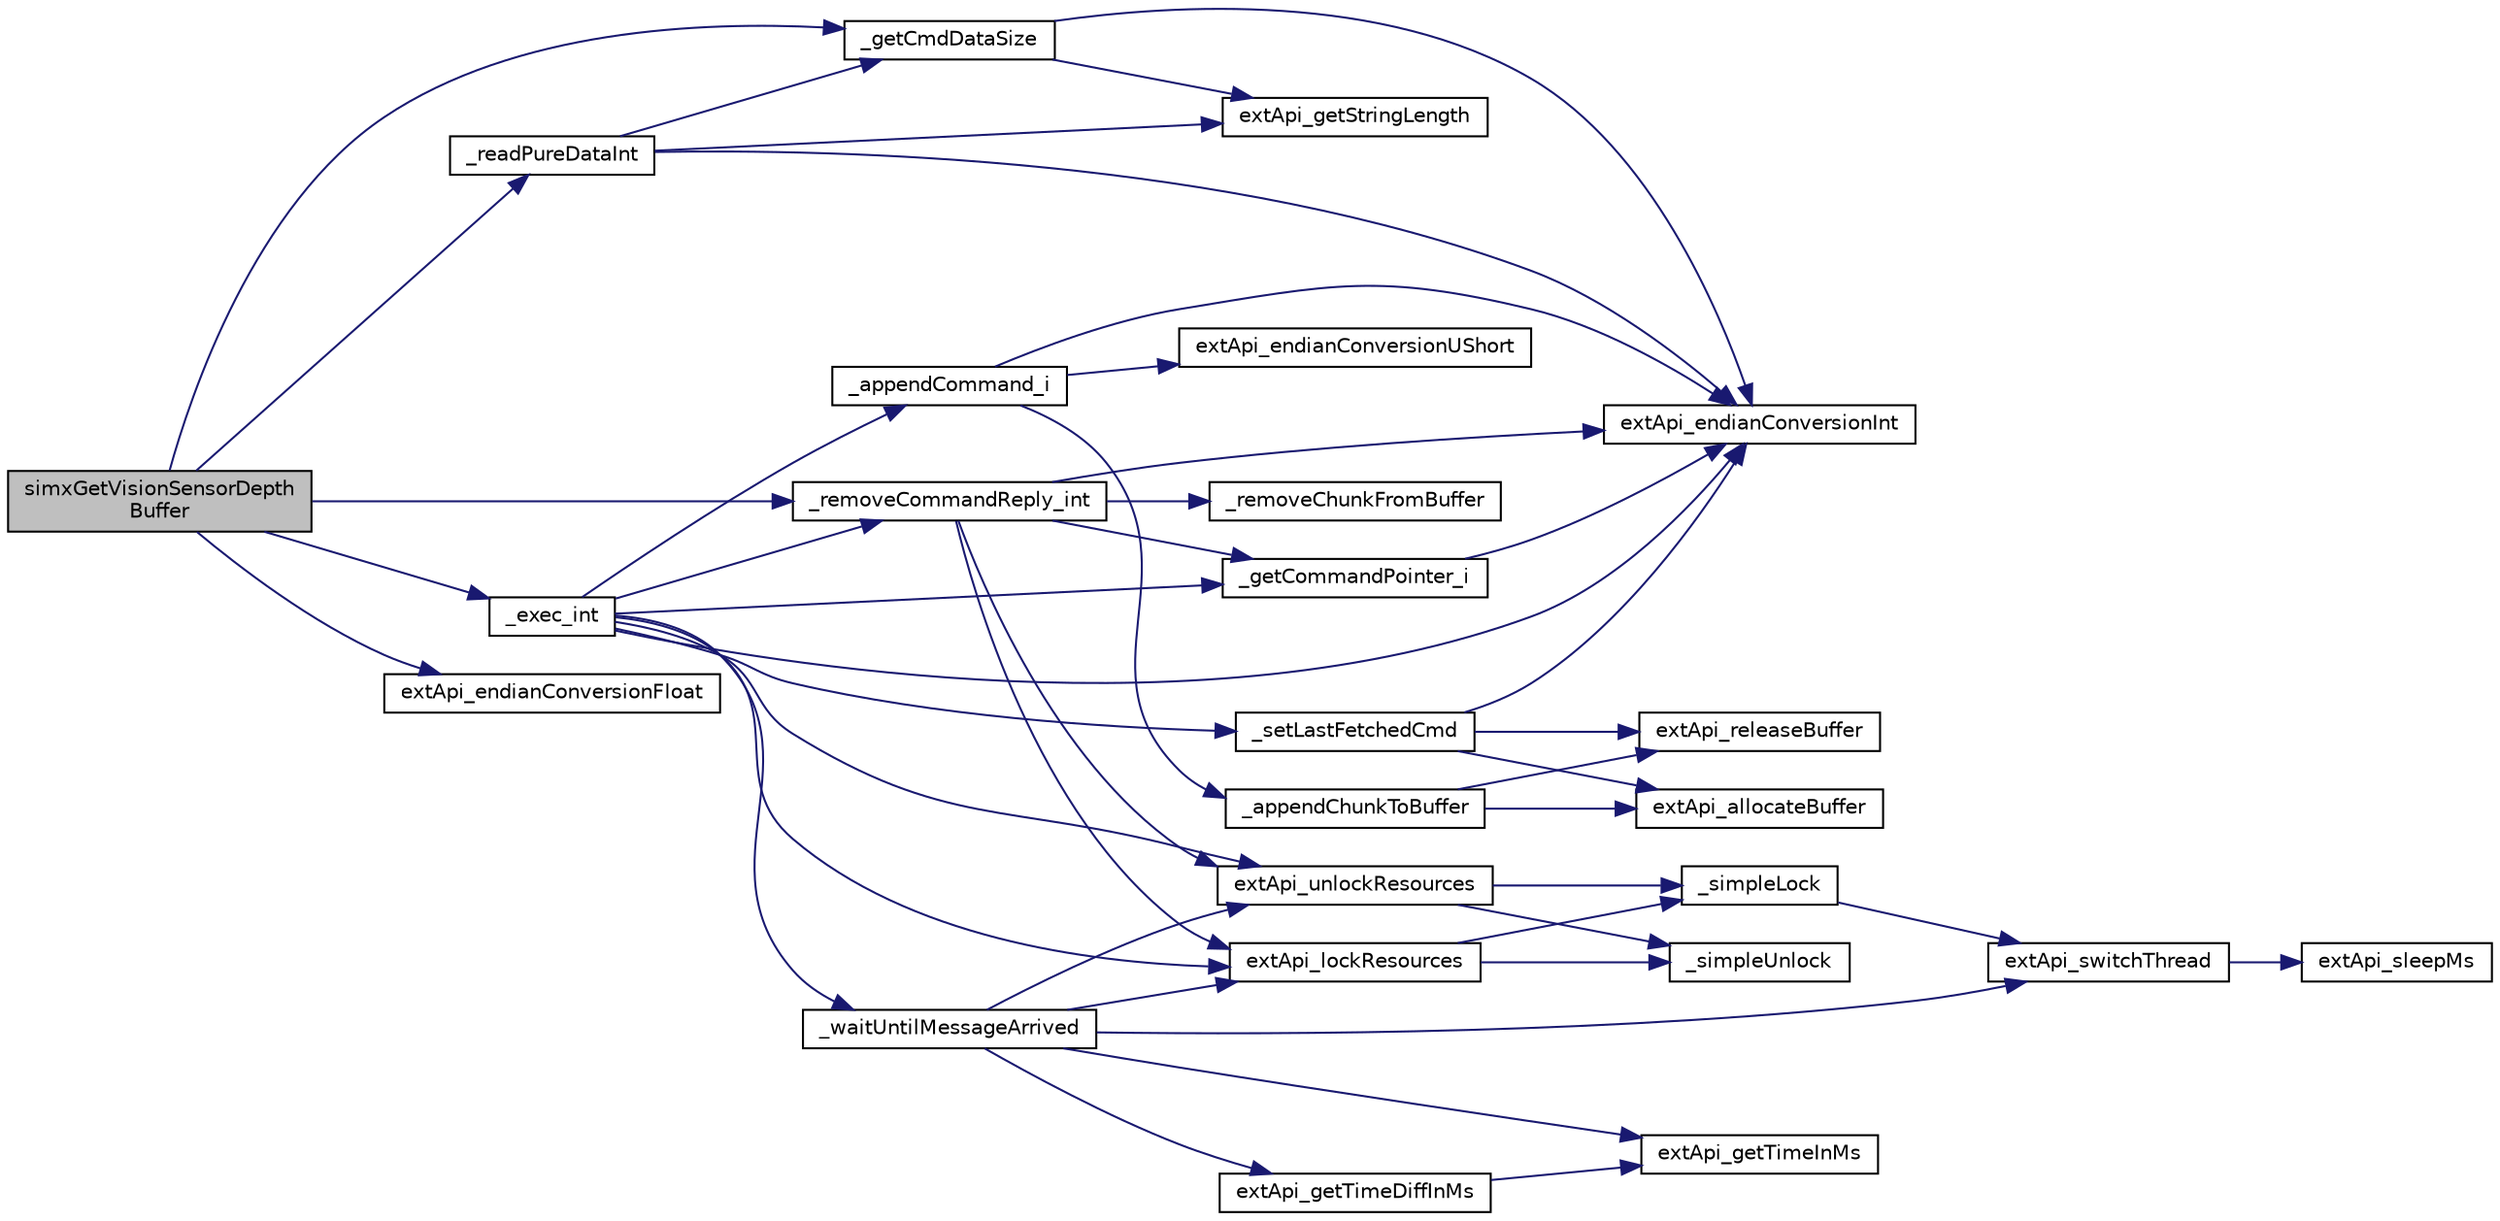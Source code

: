 digraph "simxGetVisionSensorDepthBuffer"
{
  edge [fontname="Helvetica",fontsize="10",labelfontname="Helvetica",labelfontsize="10"];
  node [fontname="Helvetica",fontsize="10",shape=record];
  rankdir="LR";
  Node1 [label="simxGetVisionSensorDepth\lBuffer",height=0.2,width=0.4,color="black", fillcolor="grey75", style="filled" fontcolor="black"];
  Node1 -> Node2 [color="midnightblue",fontsize="10",style="solid",fontname="Helvetica"];
  Node2 [label="_removeCommandReply_int",height=0.2,width=0.4,color="black", fillcolor="white", style="filled",URL="$ext_api_8c.html#a51441ce82ffdbca72699e159ead28822"];
  Node2 -> Node3 [color="midnightblue",fontsize="10",style="solid",fontname="Helvetica"];
  Node3 [label="extApi_lockResources",height=0.2,width=0.4,color="black", fillcolor="white", style="filled",URL="$ext_api_platform_8c.html#ad8acf16580444bfcd40c07e5fb342f85"];
  Node3 -> Node4 [color="midnightblue",fontsize="10",style="solid",fontname="Helvetica"];
  Node4 [label="_simpleLock",height=0.2,width=0.4,color="black", fillcolor="white", style="filled",URL="$ext_api_platform_8c.html#af55c00f32f997391a5ac17db423df304"];
  Node4 -> Node5 [color="midnightblue",fontsize="10",style="solid",fontname="Helvetica"];
  Node5 [label="extApi_switchThread",height=0.2,width=0.4,color="black", fillcolor="white", style="filled",URL="$ext_api_platform_8c.html#a385771ea61682609251bc86beb69449f"];
  Node5 -> Node6 [color="midnightblue",fontsize="10",style="solid",fontname="Helvetica"];
  Node6 [label="extApi_sleepMs",height=0.2,width=0.4,color="black", fillcolor="white", style="filled",URL="$ext_api_platform_8c.html#ab48366fe799ea73fc2650c65f463c7d3"];
  Node3 -> Node7 [color="midnightblue",fontsize="10",style="solid",fontname="Helvetica"];
  Node7 [label="_simpleUnlock",height=0.2,width=0.4,color="black", fillcolor="white", style="filled",URL="$ext_api_platform_8c.html#a9930a20c9af1b0df18f220200ed8ac54"];
  Node2 -> Node8 [color="midnightblue",fontsize="10",style="solid",fontname="Helvetica"];
  Node8 [label="_getCommandPointer_i",height=0.2,width=0.4,color="black", fillcolor="white", style="filled",URL="$ext_api_8c.html#a0d2d3655f774e52433af447535b63f31"];
  Node8 -> Node9 [color="midnightblue",fontsize="10",style="solid",fontname="Helvetica"];
  Node9 [label="extApi_endianConversionInt",height=0.2,width=0.4,color="black", fillcolor="white", style="filled",URL="$ext_api_platform_8c.html#a31eede90e2a9d23574e09a92ec626d9b"];
  Node2 -> Node10 [color="midnightblue",fontsize="10",style="solid",fontname="Helvetica"];
  Node10 [label="_removeChunkFromBuffer",height=0.2,width=0.4,color="black", fillcolor="white", style="filled",URL="$ext_api_8c.html#adaa820baed86efb2af6912461dd0759f"];
  Node2 -> Node9 [color="midnightblue",fontsize="10",style="solid",fontname="Helvetica"];
  Node2 -> Node11 [color="midnightblue",fontsize="10",style="solid",fontname="Helvetica"];
  Node11 [label="extApi_unlockResources",height=0.2,width=0.4,color="black", fillcolor="white", style="filled",URL="$ext_api_platform_8c.html#a858ff89e6f07ac05bf4a9ab9828cca8e"];
  Node11 -> Node4 [color="midnightblue",fontsize="10",style="solid",fontname="Helvetica"];
  Node11 -> Node7 [color="midnightblue",fontsize="10",style="solid",fontname="Helvetica"];
  Node1 -> Node12 [color="midnightblue",fontsize="10",style="solid",fontname="Helvetica"];
  Node12 [label="_exec_int",height=0.2,width=0.4,color="black", fillcolor="white", style="filled",URL="$ext_api_8c.html#a3f9fac4b9f89024076034ffa70db1116"];
  Node12 -> Node3 [color="midnightblue",fontsize="10",style="solid",fontname="Helvetica"];
  Node12 -> Node8 [color="midnightblue",fontsize="10",style="solid",fontname="Helvetica"];
  Node12 -> Node13 [color="midnightblue",fontsize="10",style="solid",fontname="Helvetica"];
  Node13 [label="_appendCommand_i",height=0.2,width=0.4,color="black", fillcolor="white", style="filled",URL="$ext_api_8c.html#af3068e561cfcc74e8ff2131fac89ba59"];
  Node13 -> Node9 [color="midnightblue",fontsize="10",style="solid",fontname="Helvetica"];
  Node13 -> Node14 [color="midnightblue",fontsize="10",style="solid",fontname="Helvetica"];
  Node14 [label="extApi_endianConversionUShort",height=0.2,width=0.4,color="black", fillcolor="white", style="filled",URL="$ext_api_platform_8c.html#aa3a4960cdcb852a68ce6d55b1182ff54"];
  Node13 -> Node15 [color="midnightblue",fontsize="10",style="solid",fontname="Helvetica"];
  Node15 [label="_appendChunkToBuffer",height=0.2,width=0.4,color="black", fillcolor="white", style="filled",URL="$ext_api_8c.html#a25b0daa282c12a21bb950a00c6fb8f98"];
  Node15 -> Node16 [color="midnightblue",fontsize="10",style="solid",fontname="Helvetica"];
  Node16 [label="extApi_allocateBuffer",height=0.2,width=0.4,color="black", fillcolor="white", style="filled",URL="$ext_api_platform_8c.html#a01476683f124c90fd8955898a63752da"];
  Node15 -> Node17 [color="midnightblue",fontsize="10",style="solid",fontname="Helvetica"];
  Node17 [label="extApi_releaseBuffer",height=0.2,width=0.4,color="black", fillcolor="white", style="filled",URL="$ext_api_platform_8c.html#ada561dfab99bba410fb79f824c89e8d4"];
  Node12 -> Node9 [color="midnightblue",fontsize="10",style="solid",fontname="Helvetica"];
  Node12 -> Node11 [color="midnightblue",fontsize="10",style="solid",fontname="Helvetica"];
  Node12 -> Node18 [color="midnightblue",fontsize="10",style="solid",fontname="Helvetica"];
  Node18 [label="_waitUntilMessageArrived",height=0.2,width=0.4,color="black", fillcolor="white", style="filled",URL="$ext_api_8c.html#a093b1d162341967b50d615045c748958"];
  Node18 -> Node19 [color="midnightblue",fontsize="10",style="solid",fontname="Helvetica"];
  Node19 [label="extApi_getTimeInMs",height=0.2,width=0.4,color="black", fillcolor="white", style="filled",URL="$ext_api_platform_8c.html#a915a300a3aac8128d8451c26c8eacf1e"];
  Node18 -> Node3 [color="midnightblue",fontsize="10",style="solid",fontname="Helvetica"];
  Node18 -> Node11 [color="midnightblue",fontsize="10",style="solid",fontname="Helvetica"];
  Node18 -> Node20 [color="midnightblue",fontsize="10",style="solid",fontname="Helvetica"];
  Node20 [label="extApi_getTimeDiffInMs",height=0.2,width=0.4,color="black", fillcolor="white", style="filled",URL="$ext_api_platform_8c.html#a61e044d8e6d5fea90947540ebe55b92c"];
  Node20 -> Node19 [color="midnightblue",fontsize="10",style="solid",fontname="Helvetica"];
  Node18 -> Node5 [color="midnightblue",fontsize="10",style="solid",fontname="Helvetica"];
  Node12 -> Node21 [color="midnightblue",fontsize="10",style="solid",fontname="Helvetica"];
  Node21 [label="_setLastFetchedCmd",height=0.2,width=0.4,color="black", fillcolor="white", style="filled",URL="$ext_api_8c.html#ad4cc41d2856011509d396a51f1d43666"];
  Node21 -> Node9 [color="midnightblue",fontsize="10",style="solid",fontname="Helvetica"];
  Node21 -> Node16 [color="midnightblue",fontsize="10",style="solid",fontname="Helvetica"];
  Node21 -> Node17 [color="midnightblue",fontsize="10",style="solid",fontname="Helvetica"];
  Node12 -> Node2 [color="midnightblue",fontsize="10",style="solid",fontname="Helvetica"];
  Node1 -> Node22 [color="midnightblue",fontsize="10",style="solid",fontname="Helvetica"];
  Node22 [label="_readPureDataInt",height=0.2,width=0.4,color="black", fillcolor="white", style="filled",URL="$ext_api_8c.html#a3eceda588775228d46b5f253233bc370"];
  Node22 -> Node23 [color="midnightblue",fontsize="10",style="solid",fontname="Helvetica"];
  Node23 [label="_getCmdDataSize",height=0.2,width=0.4,color="black", fillcolor="white", style="filled",URL="$ext_api_8c.html#a9b2f84fc1ffa6431876abd839e8ade87"];
  Node23 -> Node9 [color="midnightblue",fontsize="10",style="solid",fontname="Helvetica"];
  Node23 -> Node24 [color="midnightblue",fontsize="10",style="solid",fontname="Helvetica"];
  Node24 [label="extApi_getStringLength",height=0.2,width=0.4,color="black", fillcolor="white", style="filled",URL="$ext_api_platform_8c.html#ab6136b9c73ac12f692dfabe8e3fa0759"];
  Node22 -> Node24 [color="midnightblue",fontsize="10",style="solid",fontname="Helvetica"];
  Node22 -> Node9 [color="midnightblue",fontsize="10",style="solid",fontname="Helvetica"];
  Node1 -> Node23 [color="midnightblue",fontsize="10",style="solid",fontname="Helvetica"];
  Node1 -> Node25 [color="midnightblue",fontsize="10",style="solid",fontname="Helvetica"];
  Node25 [label="extApi_endianConversionFloat",height=0.2,width=0.4,color="black", fillcolor="white", style="filled",URL="$ext_api_platform_8c.html#a57d59ede423db5ef0d4ba94d818e3459"];
}
